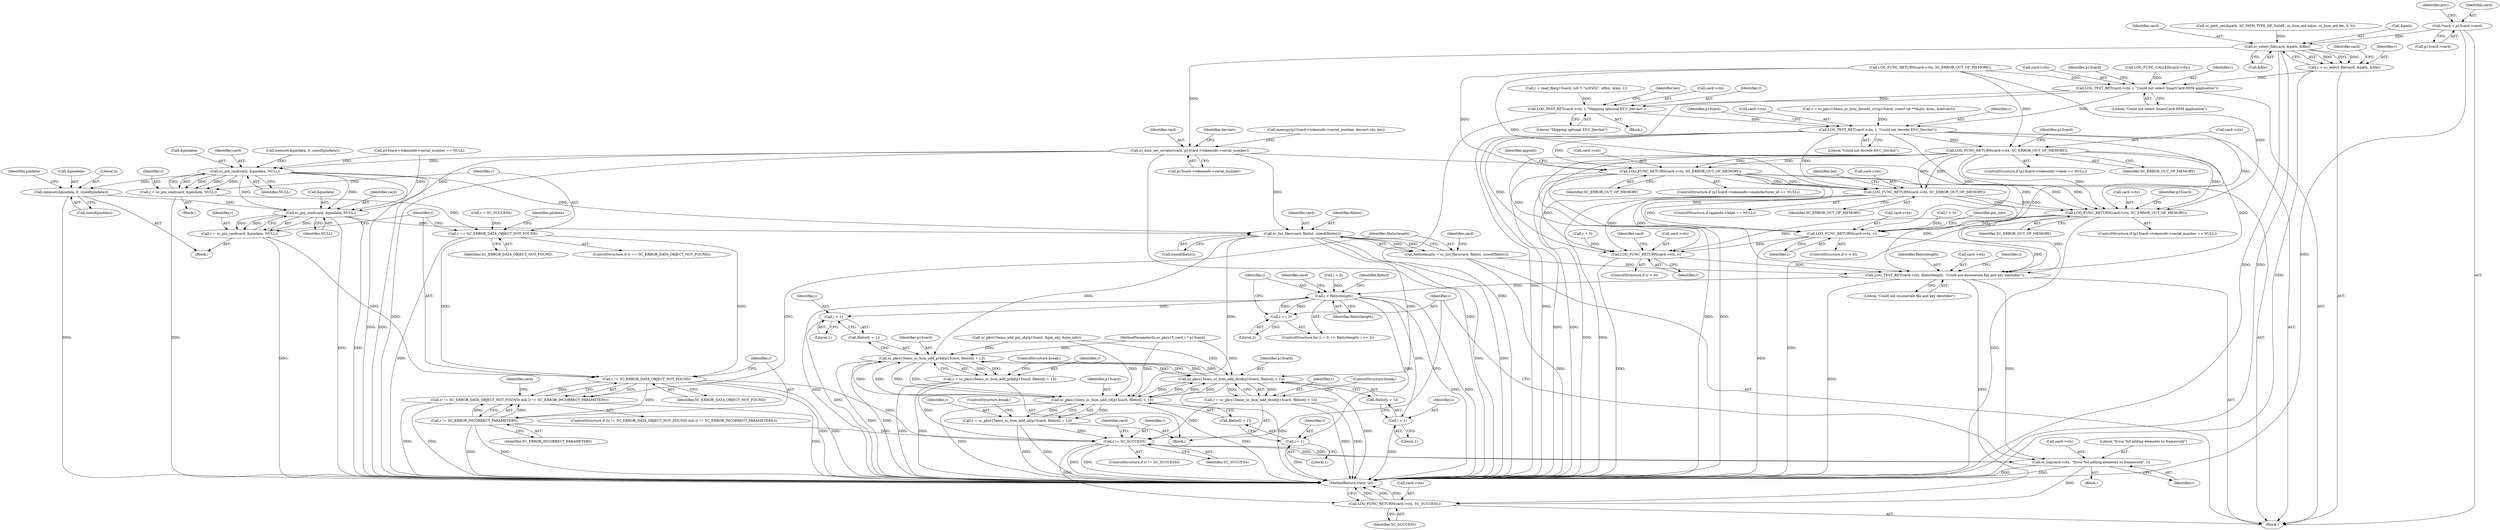 digraph "0_OpenSC_360e95d45ac4123255a4c796db96337f332160ad#diff-d643a0fa169471dbf2912f4866dc49c5_6@pointer" {
"1000109" [label="(Call,*card = p15card->card)"];
"1000190" [label="(Call,sc_select_file(card, &path, &file))"];
"1000188" [label="(Call,r = sc_select_file(card, &path, &file))"];
"1000196" [label="(Call,LOG_TEST_RET(card->ctx, r, \"Could not select SmartCard-HSM application\"))"];
"1000305" [label="(Call,LOG_TEST_RET(card->ctx, r, \"Skipping optional EF.C_DevAut\"))"];
"1000361" [label="(Call,LOG_TEST_RET(card->ctx, r, \"Could not decode EF.C_DevAut\"))"];
"1000421" [label="(Call,LOG_FUNC_RETURN(card->ctx, SC_ERROR_OUT_OF_MEMORY))"];
"1000509" [label="(Call,LOG_FUNC_RETURN(card->ctx, SC_ERROR_OUT_OF_MEMORY))"];
"1000530" [label="(Call,LOG_FUNC_RETURN(card->ctx, SC_ERROR_OUT_OF_MEMORY))"];
"1000571" [label="(Call,LOG_FUNC_RETURN(card->ctx, SC_ERROR_OUT_OF_MEMORY))"];
"1000767" [label="(Call,LOG_FUNC_RETURN(card->ctx, r))"];
"1000917" [label="(Call,LOG_FUNC_RETURN(card->ctx, r))"];
"1001021" [label="(Call,LOG_TEST_RET(card->ctx, filelistlength, \"Could not enumerate file and key identifier\"))"];
"1001031" [label="(Call,i < filelistlength)"];
"1001034" [label="(Call,i += 2)"];
"1001050" [label="(Call,i + 1)"];
"1001061" [label="(Call,i + 1)"];
"1001072" [label="(Call,i + 1)"];
"1001081" [label="(Call,sc_log(card->ctx, \"Error %d adding elements to framework\", r))"];
"1001077" [label="(Call,r != SC_SUCCESS)"];
"1001087" [label="(Call,LOG_FUNC_RETURN(card->ctx, SC_SUCCESS))"];
"1000596" [label="(Call,sc_hsm_set_serialnr(card, p15card->tokeninfo->serial_number))"];
"1000963" [label="(Call,sc_pin_cmd(card, &pindata, NULL))"];
"1000961" [label="(Call,r = sc_pin_cmd(card, &pindata, NULL))"];
"1000969" [label="(Call,r == SC_ERROR_DATA_OBJECT_NOT_FOUND)"];
"1001003" [label="(Call,r != SC_ERROR_DATA_OBJECT_NOT_FOUND)"];
"1001002" [label="(Call,(r != SC_ERROR_DATA_OBJECT_NOT_FOUND) && (r != SC_ERROR_INCORRECT_PARAMETERS))"];
"1001006" [label="(Call,r != SC_ERROR_INCORRECT_PARAMETERS)"];
"1000973" [label="(Call,memset(&pindata, 0, sizeof(pindata)))"];
"1000996" [label="(Call,sc_pin_cmd(card, &pindata, NULL))"];
"1000994" [label="(Call,r = sc_pin_cmd(card, &pindata, NULL))"];
"1001016" [label="(Call,sc_list_files(card, filelist, sizeof(filelist)))"];
"1001014" [label="(Call,filelistlength = sc_list_files(card, filelist, sizeof(filelist)))"];
"1001046" [label="(Call,sc_pkcs15emu_sc_hsm_add_prkd(p15card, filelist[i + 1]))"];
"1001044" [label="(Call,r = sc_pkcs15emu_sc_hsm_add_prkd(p15card, filelist[i + 1]))"];
"1001057" [label="(Call,sc_pkcs15emu_sc_hsm_add_dcod(p15card, filelist[i + 1]))"];
"1001055" [label="(Call,r = sc_pkcs15emu_sc_hsm_add_dcod(p15card, filelist[i + 1]))"];
"1001068" [label="(Call,sc_pkcs15emu_sc_hsm_add_cd(p15card, filelist[i + 1]))"];
"1001066" [label="(Call,r = sc_pkcs15emu_sc_hsm_add_cd(p15card, filelist[i + 1]))"];
"1000576" [label="(Call,memcpy(p15card->tokeninfo->serial_number, devcert.chr, len))"];
"1001017" [label="(Identifier,card)"];
"1001058" [label="(Identifier,p15card)"];
"1000926" [label="(Identifier,card)"];
"1000597" [label="(Identifier,card)"];
"1001052" [label="(Literal,1)"];
"1001080" [label="(Block,)"];
"1000967" [label="(Identifier,NULL)"];
"1001031" [label="(Call,i < filelistlength)"];
"1000536" [label="(Identifier,len)"];
"1001053" [label="(ControlStructure,break;)"];
"1000768" [label="(Call,card->ctx)"];
"1001027" [label="(ControlStructure,for (i = 0; i < filelistlength; i += 2))"];
"1001070" [label="(Call,filelist[i + 1])"];
"1000963" [label="(Call,sc_pin_cmd(card, &pindata, NULL))"];
"1000970" [label="(Identifier,r)"];
"1001057" [label="(Call,sc_pkcs15emu_sc_hsm_add_dcod(p15card, filelist[i + 1]))"];
"1000997" [label="(Identifier,card)"];
"1000510" [label="(Call,card->ctx)"];
"1001069" [label="(Identifier,p15card)"];
"1001003" [label="(Call,r != SC_ERROR_DATA_OBJECT_NOT_FOUND)"];
"1001079" [label="(Identifier,SC_SUCCESS)"];
"1000201" [label="(Literal,\"Could not select SmartCard-HSM application\")"];
"1001082" [label="(Call,card->ctx)"];
"1000962" [label="(Identifier,r)"];
"1001006" [label="(Call,r != SC_ERROR_INCORRECT_PARAMETERS)"];
"1000974" [label="(Call,&pindata)"];
"1000994" [label="(Call,r = sc_pin_cmd(card, &pindata, NULL))"];
"1001008" [label="(Identifier,SC_ERROR_INCORRECT_PARAMETERS)"];
"1000139" [label="(Call,LOG_FUNC_CALLED(card->ctx))"];
"1000918" [label="(Call,card->ctx)"];
"1001014" [label="(Call,filelistlength = sc_list_files(card, filelist, sizeof(filelist)))"];
"1000362" [label="(Call,card->ctx)"];
"1000961" [label="(Call,r = sc_pin_cmd(card, &pindata, NULL))"];
"1001007" [label="(Identifier,r)"];
"1001073" [label="(Identifier,i)"];
"1001075" [label="(ControlStructure,break;)"];
"1000109" [label="(Call,*card = p15card->card)"];
"1001088" [label="(Call,card->ctx)"];
"1000996" [label="(Call,sc_pin_cmd(card, &pindata, NULL))"];
"1000188" [label="(Call,r = sc_select_file(card, &path, &file))"];
"1000973" [label="(Call,memset(&pindata, 0, sizeof(pindata)))"];
"1000972" [label="(Block,)"];
"1001029" [label="(Identifier,i)"];
"1001001" [label="(ControlStructure,if ((r != SC_ERROR_DATA_OBJECT_NOT_FOUND) && (r != SC_ERROR_INCORRECT_PARAMETERS)))"];
"1000935" [label="(Call,r = SC_SUCCESS)"];
"1001023" [label="(Identifier,card)"];
"1001074" [label="(Literal,1)"];
"1000116" [label="(Identifier,priv)"];
"1000361" [label="(Call,LOG_TEST_RET(card->ctx, r, \"Could not decode EF.C_DevAut\"))"];
"1000596" [label="(Call,sc_hsm_set_serialnr(card, p15card->tokeninfo->serial_number))"];
"1000969" [label="(Call,r == SC_ERROR_DATA_OBJECT_NOT_FOUND)"];
"1000194" [label="(Call,&file)"];
"1000564" [label="(Call,p15card->tokeninfo->serial_number == NULL)"];
"1001019" [label="(Call,sizeof(filelist))"];
"1001015" [label="(Identifier,filelistlength)"];
"1000366" [label="(Literal,\"Could not decode EF.C_DevAut\")"];
"1000524" [label="(ControlStructure,if (appinfo->label == NULL))"];
"1001066" [label="(Call,r = sc_pkcs15emu_sc_hsm_add_cd(p15card, filelist[i + 1]))"];
"1000939" [label="(Block,)"];
"1001004" [label="(Identifier,r)"];
"1000513" [label="(Identifier,SC_ERROR_OUT_OF_MEMORY)"];
"1001021" [label="(Call,LOG_TEST_RET(card->ctx, filelistlength, \"Could not enumerate file and key identifier\"))"];
"1000191" [label="(Identifier,card)"];
"1000198" [label="(Identifier,card)"];
"1000975" [label="(Identifier,pindata)"];
"1001062" [label="(Identifier,i)"];
"1001055" [label="(Call,r = sc_pkcs15emu_sc_hsm_add_dcod(p15card, filelist[i + 1]))"];
"1000571" [label="(Call,LOG_FUNC_RETURN(card->ctx, SC_ERROR_OUT_OF_MEMORY))"];
"1000964" [label="(Identifier,card)"];
"1000189" [label="(Identifier,r)"];
"1000107" [label="(Block,)"];
"1000764" [label="(Call,r < 0)"];
"1000579" [label="(Identifier,p15card)"];
"1000306" [label="(Call,card->ctx)"];
"1001011" [label="(Identifier,card)"];
"1000774" [label="(Identifier,pin_info)"];
"1001033" [label="(Identifier,filelistlength)"];
"1001085" [label="(Literal,\"Error %d adding elements to framework\")"];
"1000530" [label="(Call,LOG_FUNC_RETURN(card->ctx, SC_ERROR_OUT_OF_MEMORY))"];
"1000154" [label="(Call,LOG_FUNC_RETURN(card->ctx, SC_ERROR_OUT_OF_MEMORY))"];
"1001072" [label="(Call,i + 1)"];
"1001047" [label="(Identifier,p15card)"];
"1001036" [label="(Literal,2)"];
"1001002" [label="(Call,(r != SC_ERROR_DATA_OBJECT_NOT_FOUND) && (r != SC_ERROR_INCORRECT_PARAMETERS))"];
"1000977" [label="(Call,sizeof(pindata))"];
"1000305" [label="(Call,LOG_TEST_RET(card->ctx, r, \"Skipping optional EF.C_DevAut\"))"];
"1000907" [label="(Call,sc_pkcs15emu_add_pin_obj(p15card, &pin_obj, &pin_info))"];
"1000971" [label="(Identifier,SC_ERROR_DATA_OBJECT_NOT_FOUND)"];
"1000190" [label="(Call,sc_select_file(card, &path, &file))"];
"1001046" [label="(Call,sc_pkcs15emu_sc_hsm_add_prkd(p15card, filelist[i + 1]))"];
"1001063" [label="(Literal,1)"];
"1001092" [label="(MethodReturn,static int)"];
"1001081" [label="(Call,sc_log(card->ctx, \"Error %d adding elements to framework\", r))"];
"1000995" [label="(Identifier,r)"];
"1000968" [label="(ControlStructure,if (r == SC_ERROR_DATA_OBJECT_NOT_FOUND))"];
"1000200" [label="(Identifier,r)"];
"1001083" [label="(Identifier,card)"];
"1000309" [label="(Identifier,r)"];
"1001051" [label="(Identifier,i)"];
"1000914" [label="(Call,r < 0)"];
"1001061" [label="(Call,i + 1)"];
"1001025" [label="(Identifier,filelistlength)"];
"1000534" [label="(Identifier,SC_ERROR_OUT_OF_MEMORY)"];
"1000998" [label="(Call,&pindata)"];
"1000110" [label="(Identifier,card)"];
"1001091" [label="(Identifier,SC_SUCCESS)"];
"1000531" [label="(Call,card->ctx)"];
"1000771" [label="(Identifier,r)"];
"1000197" [label="(Call,card->ctx)"];
"1000176" [label="(Call,sc_path_set(&path, SC_PATH_TYPE_DF_NAME, sc_hsm_aid.value, sc_hsm_aid.len, 0, 0))"];
"1000431" [label="(Identifier,p15card)"];
"1001067" [label="(Identifier,r)"];
"1001026" [label="(Literal,\"Could not enumerate file and key identifier\")"];
"1000516" [label="(Identifier,appinfo)"];
"1000976" [label="(Literal,0)"];
"1000196" [label="(Call,LOG_TEST_RET(card->ctx, r, \"Could not select SmartCard-HSM application\"))"];
"1000349" [label="(Call,r = sc_pkcs15emu_sc_hsm_decode_cvc(p15card, (const u8 **)&ptr, &len, &devcert))"];
"1001045" [label="(Identifier,r)"];
"1000917" [label="(Call,LOG_FUNC_RETURN(card->ctx, r))"];
"1000365" [label="(Identifier,r)"];
"1001086" [label="(Identifier,r)"];
"1000767" [label="(Call,LOG_FUNC_RETURN(card->ctx, r))"];
"1000572" [label="(Call,card->ctx)"];
"1001022" [label="(Call,card->ctx)"];
"1000563" [label="(ControlStructure,if (p15card->tokeninfo->serial_number == NULL))"];
"1001078" [label="(Identifier,r)"];
"1000940" [label="(Call,memset(&pindata, 0, sizeof(pindata)))"];
"1001056" [label="(Identifier,r)"];
"1000605" [label="(Identifier,devcert)"];
"1000294" [label="(Call,r = read_file(p15card, (u8 *) \"\x2F\x02\", efbin, &len, 1))"];
"1001000" [label="(Identifier,NULL)"];
"1001044" [label="(Call,r = sc_pkcs15emu_sc_hsm_add_prkd(p15card, filelist[i + 1]))"];
"1001087" [label="(Call,LOG_FUNC_RETURN(card->ctx, SC_SUCCESS))"];
"1000921" [label="(Identifier,r)"];
"1000192" [label="(Call,&path)"];
"1000289" [label="(Block,)"];
"1000575" [label="(Identifier,SC_ERROR_OUT_OF_MEMORY)"];
"1001089" [label="(Identifier,card)"];
"1000598" [label="(Call,p15card->tokeninfo->serial_number)"];
"1000313" [label="(Identifier,len)"];
"1001042" [label="(Block,)"];
"1001064" [label="(ControlStructure,break;)"];
"1000368" [label="(Identifier,p15card)"];
"1000509" [label="(Call,LOG_FUNC_RETURN(card->ctx, SC_ERROR_OUT_OF_MEMORY))"];
"1001028" [label="(Call,i = 0)"];
"1001068" [label="(Call,sc_pkcs15emu_sc_hsm_add_cd(p15card, filelist[i + 1]))"];
"1001040" [label="(Identifier,filelist)"];
"1000981" [label="(Identifier,pindata)"];
"1001048" [label="(Call,filelist[i + 1])"];
"1001005" [label="(Identifier,SC_ERROR_DATA_OBJECT_NOT_FOUND)"];
"1001059" [label="(Call,filelist[i + 1])"];
"1001018" [label="(Identifier,filelist)"];
"1000501" [label="(ControlStructure,if (p15card->tokeninfo->manufacturer_id == NULL))"];
"1000413" [label="(ControlStructure,if (p15card->tokeninfo->label == NULL))"];
"1001050" [label="(Call,i + 1)"];
"1001077" [label="(Call,r != SC_SUCCESS)"];
"1000111" [label="(Call,p15card->card)"];
"1000106" [label="(MethodParameterIn,sc_pkcs15_card_t * p15card)"];
"1000425" [label="(Identifier,SC_ERROR_OUT_OF_MEMORY)"];
"1000206" [label="(Identifier,p15card)"];
"1000763" [label="(ControlStructure,if (r < 0))"];
"1001076" [label="(ControlStructure,if (r != SC_SUCCESS))"];
"1000913" [label="(ControlStructure,if (r < 0))"];
"1000421" [label="(Call,LOG_FUNC_RETURN(card->ctx, SC_ERROR_OUT_OF_MEMORY))"];
"1000965" [label="(Call,&pindata)"];
"1000422" [label="(Call,card->ctx)"];
"1001034" [label="(Call,i += 2)"];
"1001032" [label="(Identifier,i)"];
"1001035" [label="(Identifier,i)"];
"1001016" [label="(Call,sc_list_files(card, filelist, sizeof(filelist)))"];
"1000310" [label="(Literal,\"Skipping optional EF.C_DevAut\")"];
"1000109" -> "1000107"  [label="AST: "];
"1000109" -> "1000111"  [label="CFG: "];
"1000110" -> "1000109"  [label="AST: "];
"1000111" -> "1000109"  [label="AST: "];
"1000116" -> "1000109"  [label="CFG: "];
"1000109" -> "1001092"  [label="DDG: "];
"1000109" -> "1000190"  [label="DDG: "];
"1000190" -> "1000188"  [label="AST: "];
"1000190" -> "1000194"  [label="CFG: "];
"1000191" -> "1000190"  [label="AST: "];
"1000192" -> "1000190"  [label="AST: "];
"1000194" -> "1000190"  [label="AST: "];
"1000188" -> "1000190"  [label="CFG: "];
"1000190" -> "1001092"  [label="DDG: "];
"1000190" -> "1001092"  [label="DDG: "];
"1000190" -> "1000188"  [label="DDG: "];
"1000190" -> "1000188"  [label="DDG: "];
"1000190" -> "1000188"  [label="DDG: "];
"1000176" -> "1000190"  [label="DDG: "];
"1000190" -> "1000596"  [label="DDG: "];
"1000188" -> "1000107"  [label="AST: "];
"1000189" -> "1000188"  [label="AST: "];
"1000198" -> "1000188"  [label="CFG: "];
"1000188" -> "1001092"  [label="DDG: "];
"1000188" -> "1000196"  [label="DDG: "];
"1000196" -> "1000107"  [label="AST: "];
"1000196" -> "1000201"  [label="CFG: "];
"1000197" -> "1000196"  [label="AST: "];
"1000200" -> "1000196"  [label="AST: "];
"1000201" -> "1000196"  [label="AST: "];
"1000206" -> "1000196"  [label="CFG: "];
"1000196" -> "1001092"  [label="DDG: "];
"1000139" -> "1000196"  [label="DDG: "];
"1000154" -> "1000196"  [label="DDG: "];
"1000196" -> "1000305"  [label="DDG: "];
"1000196" -> "1000361"  [label="DDG: "];
"1000305" -> "1000289"  [label="AST: "];
"1000305" -> "1000310"  [label="CFG: "];
"1000306" -> "1000305"  [label="AST: "];
"1000309" -> "1000305"  [label="AST: "];
"1000310" -> "1000305"  [label="AST: "];
"1000313" -> "1000305"  [label="CFG: "];
"1000305" -> "1001092"  [label="DDG: "];
"1000294" -> "1000305"  [label="DDG: "];
"1000305" -> "1000361"  [label="DDG: "];
"1000361" -> "1000107"  [label="AST: "];
"1000361" -> "1000366"  [label="CFG: "];
"1000362" -> "1000361"  [label="AST: "];
"1000365" -> "1000361"  [label="AST: "];
"1000366" -> "1000361"  [label="AST: "];
"1000368" -> "1000361"  [label="CFG: "];
"1000361" -> "1001092"  [label="DDG: "];
"1000349" -> "1000361"  [label="DDG: "];
"1000361" -> "1000421"  [label="DDG: "];
"1000361" -> "1000509"  [label="DDG: "];
"1000361" -> "1000530"  [label="DDG: "];
"1000361" -> "1000571"  [label="DDG: "];
"1000361" -> "1000767"  [label="DDG: "];
"1000361" -> "1000917"  [label="DDG: "];
"1000361" -> "1001021"  [label="DDG: "];
"1000421" -> "1000413"  [label="AST: "];
"1000421" -> "1000425"  [label="CFG: "];
"1000422" -> "1000421"  [label="AST: "];
"1000425" -> "1000421"  [label="AST: "];
"1000431" -> "1000421"  [label="CFG: "];
"1000421" -> "1001092"  [label="DDG: "];
"1000421" -> "1001092"  [label="DDG: "];
"1000154" -> "1000421"  [label="DDG: "];
"1000421" -> "1000509"  [label="DDG: "];
"1000421" -> "1000509"  [label="DDG: "];
"1000421" -> "1000530"  [label="DDG: "];
"1000421" -> "1000530"  [label="DDG: "];
"1000421" -> "1000571"  [label="DDG: "];
"1000421" -> "1000571"  [label="DDG: "];
"1000421" -> "1000767"  [label="DDG: "];
"1000421" -> "1000917"  [label="DDG: "];
"1000421" -> "1001021"  [label="DDG: "];
"1000509" -> "1000501"  [label="AST: "];
"1000509" -> "1000513"  [label="CFG: "];
"1000510" -> "1000509"  [label="AST: "];
"1000513" -> "1000509"  [label="AST: "];
"1000516" -> "1000509"  [label="CFG: "];
"1000509" -> "1001092"  [label="DDG: "];
"1000509" -> "1001092"  [label="DDG: "];
"1000154" -> "1000509"  [label="DDG: "];
"1000509" -> "1000530"  [label="DDG: "];
"1000509" -> "1000530"  [label="DDG: "];
"1000509" -> "1000571"  [label="DDG: "];
"1000509" -> "1000571"  [label="DDG: "];
"1000509" -> "1000767"  [label="DDG: "];
"1000509" -> "1000917"  [label="DDG: "];
"1000509" -> "1001021"  [label="DDG: "];
"1000530" -> "1000524"  [label="AST: "];
"1000530" -> "1000534"  [label="CFG: "];
"1000531" -> "1000530"  [label="AST: "];
"1000534" -> "1000530"  [label="AST: "];
"1000536" -> "1000530"  [label="CFG: "];
"1000530" -> "1001092"  [label="DDG: "];
"1000530" -> "1001092"  [label="DDG: "];
"1000154" -> "1000530"  [label="DDG: "];
"1000530" -> "1000571"  [label="DDG: "];
"1000530" -> "1000571"  [label="DDG: "];
"1000530" -> "1000767"  [label="DDG: "];
"1000530" -> "1000917"  [label="DDG: "];
"1000530" -> "1001021"  [label="DDG: "];
"1000571" -> "1000563"  [label="AST: "];
"1000571" -> "1000575"  [label="CFG: "];
"1000572" -> "1000571"  [label="AST: "];
"1000575" -> "1000571"  [label="AST: "];
"1000579" -> "1000571"  [label="CFG: "];
"1000571" -> "1001092"  [label="DDG: "];
"1000571" -> "1001092"  [label="DDG: "];
"1000154" -> "1000571"  [label="DDG: "];
"1000571" -> "1000767"  [label="DDG: "];
"1000571" -> "1000917"  [label="DDG: "];
"1000571" -> "1001021"  [label="DDG: "];
"1000767" -> "1000763"  [label="AST: "];
"1000767" -> "1000771"  [label="CFG: "];
"1000768" -> "1000767"  [label="AST: "];
"1000771" -> "1000767"  [label="AST: "];
"1000774" -> "1000767"  [label="CFG: "];
"1000767" -> "1001092"  [label="DDG: "];
"1000764" -> "1000767"  [label="DDG: "];
"1000767" -> "1000917"  [label="DDG: "];
"1000767" -> "1001021"  [label="DDG: "];
"1000917" -> "1000913"  [label="AST: "];
"1000917" -> "1000921"  [label="CFG: "];
"1000918" -> "1000917"  [label="AST: "];
"1000921" -> "1000917"  [label="AST: "];
"1000926" -> "1000917"  [label="CFG: "];
"1000917" -> "1001092"  [label="DDG: "];
"1000914" -> "1000917"  [label="DDG: "];
"1000917" -> "1001021"  [label="DDG: "];
"1001021" -> "1000107"  [label="AST: "];
"1001021" -> "1001026"  [label="CFG: "];
"1001022" -> "1001021"  [label="AST: "];
"1001025" -> "1001021"  [label="AST: "];
"1001026" -> "1001021"  [label="AST: "];
"1001029" -> "1001021"  [label="CFG: "];
"1001021" -> "1001092"  [label="DDG: "];
"1001014" -> "1001021"  [label="DDG: "];
"1001021" -> "1001031"  [label="DDG: "];
"1001021" -> "1001081"  [label="DDG: "];
"1001021" -> "1001087"  [label="DDG: "];
"1001031" -> "1001027"  [label="AST: "];
"1001031" -> "1001033"  [label="CFG: "];
"1001032" -> "1001031"  [label="AST: "];
"1001033" -> "1001031"  [label="AST: "];
"1001040" -> "1001031"  [label="CFG: "];
"1001089" -> "1001031"  [label="CFG: "];
"1001031" -> "1001092"  [label="DDG: "];
"1001031" -> "1001092"  [label="DDG: "];
"1001031" -> "1001092"  [label="DDG: "];
"1001034" -> "1001031"  [label="DDG: "];
"1001028" -> "1001031"  [label="DDG: "];
"1001031" -> "1001034"  [label="DDG: "];
"1001031" -> "1001050"  [label="DDG: "];
"1001031" -> "1001061"  [label="DDG: "];
"1001031" -> "1001072"  [label="DDG: "];
"1001034" -> "1001027"  [label="AST: "];
"1001034" -> "1001036"  [label="CFG: "];
"1001035" -> "1001034"  [label="AST: "];
"1001036" -> "1001034"  [label="AST: "];
"1001032" -> "1001034"  [label="CFG: "];
"1001050" -> "1001048"  [label="AST: "];
"1001050" -> "1001052"  [label="CFG: "];
"1001051" -> "1001050"  [label="AST: "];
"1001052" -> "1001050"  [label="AST: "];
"1001048" -> "1001050"  [label="CFG: "];
"1001050" -> "1001092"  [label="DDG: "];
"1001061" -> "1001059"  [label="AST: "];
"1001061" -> "1001063"  [label="CFG: "];
"1001062" -> "1001061"  [label="AST: "];
"1001063" -> "1001061"  [label="AST: "];
"1001059" -> "1001061"  [label="CFG: "];
"1001061" -> "1001092"  [label="DDG: "];
"1001072" -> "1001070"  [label="AST: "];
"1001072" -> "1001074"  [label="CFG: "];
"1001073" -> "1001072"  [label="AST: "];
"1001074" -> "1001072"  [label="AST: "];
"1001070" -> "1001072"  [label="CFG: "];
"1001072" -> "1001092"  [label="DDG: "];
"1001081" -> "1001080"  [label="AST: "];
"1001081" -> "1001086"  [label="CFG: "];
"1001082" -> "1001081"  [label="AST: "];
"1001085" -> "1001081"  [label="AST: "];
"1001086" -> "1001081"  [label="AST: "];
"1001035" -> "1001081"  [label="CFG: "];
"1001081" -> "1001092"  [label="DDG: "];
"1001081" -> "1001092"  [label="DDG: "];
"1001081" -> "1001077"  [label="DDG: "];
"1001077" -> "1001081"  [label="DDG: "];
"1001081" -> "1001087"  [label="DDG: "];
"1001077" -> "1001076"  [label="AST: "];
"1001077" -> "1001079"  [label="CFG: "];
"1001078" -> "1001077"  [label="AST: "];
"1001079" -> "1001077"  [label="AST: "];
"1001083" -> "1001077"  [label="CFG: "];
"1001035" -> "1001077"  [label="CFG: "];
"1001077" -> "1001092"  [label="DDG: "];
"1001077" -> "1001092"  [label="DDG: "];
"1001044" -> "1001077"  [label="DDG: "];
"1001055" -> "1001077"  [label="DDG: "];
"1001006" -> "1001077"  [label="DDG: "];
"1001003" -> "1001077"  [label="DDG: "];
"1001066" -> "1001077"  [label="DDG: "];
"1001077" -> "1001087"  [label="DDG: "];
"1001087" -> "1000107"  [label="AST: "];
"1001087" -> "1001091"  [label="CFG: "];
"1001088" -> "1001087"  [label="AST: "];
"1001091" -> "1001087"  [label="AST: "];
"1001092" -> "1001087"  [label="CFG: "];
"1001087" -> "1001092"  [label="DDG: "];
"1001087" -> "1001092"  [label="DDG: "];
"1001087" -> "1001092"  [label="DDG: "];
"1000596" -> "1000107"  [label="AST: "];
"1000596" -> "1000598"  [label="CFG: "];
"1000597" -> "1000596"  [label="AST: "];
"1000598" -> "1000596"  [label="AST: "];
"1000605" -> "1000596"  [label="CFG: "];
"1000596" -> "1001092"  [label="DDG: "];
"1000596" -> "1001092"  [label="DDG: "];
"1000576" -> "1000596"  [label="DDG: "];
"1000596" -> "1000963"  [label="DDG: "];
"1000596" -> "1000996"  [label="DDG: "];
"1000596" -> "1001016"  [label="DDG: "];
"1000963" -> "1000961"  [label="AST: "];
"1000963" -> "1000967"  [label="CFG: "];
"1000964" -> "1000963"  [label="AST: "];
"1000965" -> "1000963"  [label="AST: "];
"1000967" -> "1000963"  [label="AST: "];
"1000961" -> "1000963"  [label="CFG: "];
"1000963" -> "1001092"  [label="DDG: "];
"1000963" -> "1001092"  [label="DDG: "];
"1000963" -> "1000961"  [label="DDG: "];
"1000963" -> "1000961"  [label="DDG: "];
"1000963" -> "1000961"  [label="DDG: "];
"1000940" -> "1000963"  [label="DDG: "];
"1000564" -> "1000963"  [label="DDG: "];
"1000963" -> "1000973"  [label="DDG: "];
"1000963" -> "1000996"  [label="DDG: "];
"1000963" -> "1000996"  [label="DDG: "];
"1000963" -> "1001016"  [label="DDG: "];
"1000961" -> "1000939"  [label="AST: "];
"1000962" -> "1000961"  [label="AST: "];
"1000970" -> "1000961"  [label="CFG: "];
"1000961" -> "1001092"  [label="DDG: "];
"1000961" -> "1000969"  [label="DDG: "];
"1000969" -> "1000968"  [label="AST: "];
"1000969" -> "1000971"  [label="CFG: "];
"1000970" -> "1000969"  [label="AST: "];
"1000971" -> "1000969"  [label="AST: "];
"1000975" -> "1000969"  [label="CFG: "];
"1001004" -> "1000969"  [label="CFG: "];
"1000969" -> "1001092"  [label="DDG: "];
"1000935" -> "1000969"  [label="DDG: "];
"1000969" -> "1001003"  [label="DDG: "];
"1000969" -> "1001003"  [label="DDG: "];
"1001003" -> "1001002"  [label="AST: "];
"1001003" -> "1001005"  [label="CFG: "];
"1001004" -> "1001003"  [label="AST: "];
"1001005" -> "1001003"  [label="AST: "];
"1001007" -> "1001003"  [label="CFG: "];
"1001002" -> "1001003"  [label="CFG: "];
"1001003" -> "1001092"  [label="DDG: "];
"1001003" -> "1001092"  [label="DDG: "];
"1001003" -> "1001002"  [label="DDG: "];
"1001003" -> "1001002"  [label="DDG: "];
"1000994" -> "1001003"  [label="DDG: "];
"1001003" -> "1001006"  [label="DDG: "];
"1001002" -> "1001001"  [label="AST: "];
"1001002" -> "1001006"  [label="CFG: "];
"1001006" -> "1001002"  [label="AST: "];
"1001011" -> "1001002"  [label="CFG: "];
"1001015" -> "1001002"  [label="CFG: "];
"1001002" -> "1001092"  [label="DDG: "];
"1001002" -> "1001092"  [label="DDG: "];
"1001002" -> "1001092"  [label="DDG: "];
"1001006" -> "1001002"  [label="DDG: "];
"1001006" -> "1001002"  [label="DDG: "];
"1001006" -> "1001008"  [label="CFG: "];
"1001007" -> "1001006"  [label="AST: "];
"1001008" -> "1001006"  [label="AST: "];
"1001006" -> "1001092"  [label="DDG: "];
"1001006" -> "1001092"  [label="DDG: "];
"1000973" -> "1000972"  [label="AST: "];
"1000973" -> "1000977"  [label="CFG: "];
"1000974" -> "1000973"  [label="AST: "];
"1000976" -> "1000973"  [label="AST: "];
"1000977" -> "1000973"  [label="AST: "];
"1000981" -> "1000973"  [label="CFG: "];
"1000973" -> "1001092"  [label="DDG: "];
"1000973" -> "1000996"  [label="DDG: "];
"1000996" -> "1000994"  [label="AST: "];
"1000996" -> "1001000"  [label="CFG: "];
"1000997" -> "1000996"  [label="AST: "];
"1000998" -> "1000996"  [label="AST: "];
"1001000" -> "1000996"  [label="AST: "];
"1000994" -> "1000996"  [label="CFG: "];
"1000996" -> "1001092"  [label="DDG: "];
"1000996" -> "1001092"  [label="DDG: "];
"1000996" -> "1000994"  [label="DDG: "];
"1000996" -> "1000994"  [label="DDG: "];
"1000996" -> "1000994"  [label="DDG: "];
"1000564" -> "1000996"  [label="DDG: "];
"1000996" -> "1001016"  [label="DDG: "];
"1000994" -> "1000972"  [label="AST: "];
"1000995" -> "1000994"  [label="AST: "];
"1001004" -> "1000994"  [label="CFG: "];
"1000994" -> "1001092"  [label="DDG: "];
"1001016" -> "1001014"  [label="AST: "];
"1001016" -> "1001019"  [label="CFG: "];
"1001017" -> "1001016"  [label="AST: "];
"1001018" -> "1001016"  [label="AST: "];
"1001019" -> "1001016"  [label="AST: "];
"1001014" -> "1001016"  [label="CFG: "];
"1001016" -> "1001092"  [label="DDG: "];
"1001016" -> "1001092"  [label="DDG: "];
"1001016" -> "1001014"  [label="DDG: "];
"1001016" -> "1001014"  [label="DDG: "];
"1001016" -> "1001046"  [label="DDG: "];
"1001016" -> "1001057"  [label="DDG: "];
"1001016" -> "1001068"  [label="DDG: "];
"1001014" -> "1000107"  [label="AST: "];
"1001015" -> "1001014"  [label="AST: "];
"1001023" -> "1001014"  [label="CFG: "];
"1001014" -> "1001092"  [label="DDG: "];
"1001046" -> "1001044"  [label="AST: "];
"1001046" -> "1001048"  [label="CFG: "];
"1001047" -> "1001046"  [label="AST: "];
"1001048" -> "1001046"  [label="AST: "];
"1001044" -> "1001046"  [label="CFG: "];
"1001046" -> "1001092"  [label="DDG: "];
"1001046" -> "1001092"  [label="DDG: "];
"1001046" -> "1001044"  [label="DDG: "];
"1001046" -> "1001044"  [label="DDG: "];
"1001057" -> "1001046"  [label="DDG: "];
"1001057" -> "1001046"  [label="DDG: "];
"1000907" -> "1001046"  [label="DDG: "];
"1001068" -> "1001046"  [label="DDG: "];
"1001068" -> "1001046"  [label="DDG: "];
"1000106" -> "1001046"  [label="DDG: "];
"1001046" -> "1001057"  [label="DDG: "];
"1001046" -> "1001057"  [label="DDG: "];
"1001046" -> "1001068"  [label="DDG: "];
"1001046" -> "1001068"  [label="DDG: "];
"1001044" -> "1001042"  [label="AST: "];
"1001045" -> "1001044"  [label="AST: "];
"1001053" -> "1001044"  [label="CFG: "];
"1001044" -> "1001092"  [label="DDG: "];
"1001044" -> "1001092"  [label="DDG: "];
"1001057" -> "1001055"  [label="AST: "];
"1001057" -> "1001059"  [label="CFG: "];
"1001058" -> "1001057"  [label="AST: "];
"1001059" -> "1001057"  [label="AST: "];
"1001055" -> "1001057"  [label="CFG: "];
"1001057" -> "1001092"  [label="DDG: "];
"1001057" -> "1001092"  [label="DDG: "];
"1001057" -> "1001055"  [label="DDG: "];
"1001057" -> "1001055"  [label="DDG: "];
"1000907" -> "1001057"  [label="DDG: "];
"1001068" -> "1001057"  [label="DDG: "];
"1001068" -> "1001057"  [label="DDG: "];
"1000106" -> "1001057"  [label="DDG: "];
"1001057" -> "1001068"  [label="DDG: "];
"1001057" -> "1001068"  [label="DDG: "];
"1001055" -> "1001042"  [label="AST: "];
"1001056" -> "1001055"  [label="AST: "];
"1001064" -> "1001055"  [label="CFG: "];
"1001055" -> "1001092"  [label="DDG: "];
"1001055" -> "1001092"  [label="DDG: "];
"1001068" -> "1001066"  [label="AST: "];
"1001068" -> "1001070"  [label="CFG: "];
"1001069" -> "1001068"  [label="AST: "];
"1001070" -> "1001068"  [label="AST: "];
"1001066" -> "1001068"  [label="CFG: "];
"1001068" -> "1001092"  [label="DDG: "];
"1001068" -> "1001092"  [label="DDG: "];
"1001068" -> "1001066"  [label="DDG: "];
"1001068" -> "1001066"  [label="DDG: "];
"1000907" -> "1001068"  [label="DDG: "];
"1000106" -> "1001068"  [label="DDG: "];
"1001066" -> "1001042"  [label="AST: "];
"1001067" -> "1001066"  [label="AST: "];
"1001075" -> "1001066"  [label="CFG: "];
"1001066" -> "1001092"  [label="DDG: "];
"1001066" -> "1001092"  [label="DDG: "];
}
